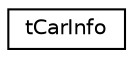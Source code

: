 digraph "Graphical Class Hierarchy"
{
  edge [fontname="Helvetica",fontsize="10",labelfontname="Helvetica",labelfontsize="10"];
  node [fontname="Helvetica",fontsize="10",shape=record];
  rankdir="LR";
  Node1 [label="tCarInfo",height=0.2,width=0.4,color="black", fillcolor="white", style="filled",URL="$structt_car_info.html"];
}
